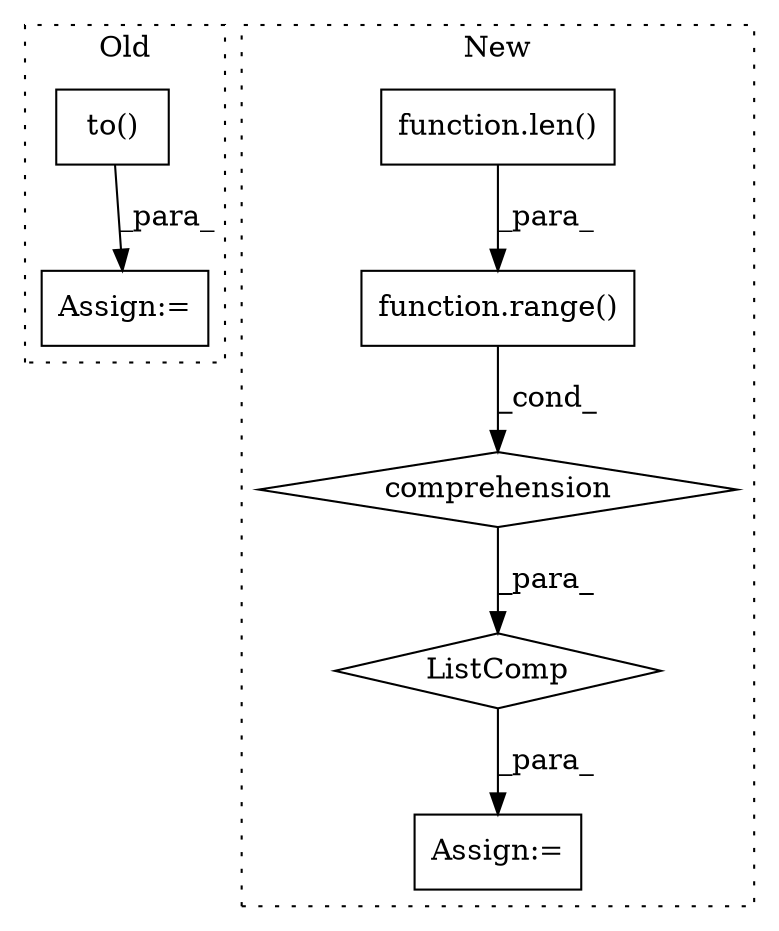 digraph G {
subgraph cluster0 {
1 [label="to()" a="75" s="600" l="52" shape="box"];
3 [label="Assign:=" a="68" s="597" l="3" shape="box"];
label = "Old";
style="dotted";
}
subgraph cluster1 {
2 [label="function.len()" a="75" s="610,619" l="4,1" shape="box"];
4 [label="Assign:=" a="68" s="576" l="3" shape="box"];
5 [label="function.range()" a="75" s="604,622" l="6,1" shape="box"];
6 [label="ListComp" a="106" s="585" l="39" shape="diamond"];
7 [label="comprehension" a="45" s="595" l="3" shape="diamond"];
label = "New";
style="dotted";
}
1 -> 3 [label="_para_"];
2 -> 5 [label="_para_"];
5 -> 7 [label="_cond_"];
6 -> 4 [label="_para_"];
7 -> 6 [label="_para_"];
}